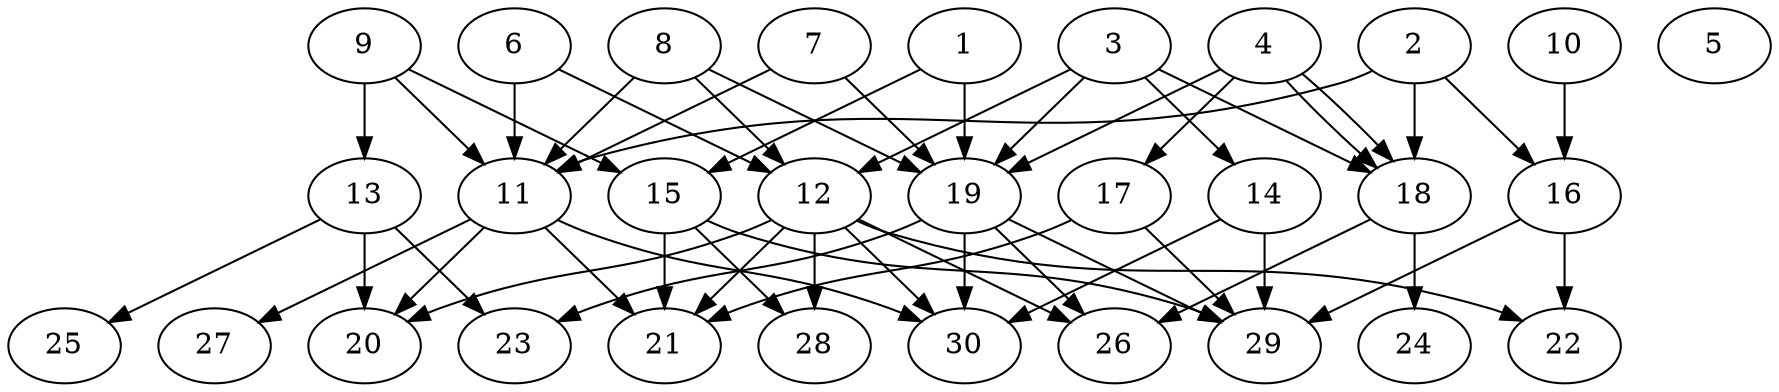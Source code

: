 // DAG automatically generated by daggen at Thu Oct  3 14:04:19 2019
// ./daggen --dot -n 30 --ccr 0.4 --fat 0.7 --regular 0.7 --density 0.5 --mindata 5242880 --maxdata 52428800 
digraph G {
  1 [size="30228480", alpha="0.03", expect_size="12091392"] 
  1 -> 15 [size ="12091392"]
  1 -> 19 [size ="12091392"]
  2 [size="54174720", alpha="0.04", expect_size="21669888"] 
  2 -> 11 [size ="21669888"]
  2 -> 16 [size ="21669888"]
  2 -> 18 [size ="21669888"]
  3 [size="27025920", alpha="0.07", expect_size="10810368"] 
  3 -> 12 [size ="10810368"]
  3 -> 14 [size ="10810368"]
  3 -> 18 [size ="10810368"]
  3 -> 19 [size ="10810368"]
  4 [size="52290560", alpha="0.03", expect_size="20916224"] 
  4 -> 17 [size ="20916224"]
  4 -> 18 [size ="20916224"]
  4 -> 18 [size ="20916224"]
  4 -> 19 [size ="20916224"]
  5 [size="21335040", alpha="0.15", expect_size="8534016"] 
  6 [size="125847040", alpha="0.05", expect_size="50338816"] 
  6 -> 11 [size ="50338816"]
  6 -> 12 [size ="50338816"]
  7 [size="36956160", alpha="0.06", expect_size="14782464"] 
  7 -> 11 [size ="14782464"]
  7 -> 19 [size ="14782464"]
  8 [size="90895360", alpha="0.07", expect_size="36358144"] 
  8 -> 11 [size ="36358144"]
  8 -> 12 [size ="36358144"]
  8 -> 19 [size ="36358144"]
  9 [size="63426560", alpha="0.11", expect_size="25370624"] 
  9 -> 11 [size ="25370624"]
  9 -> 13 [size ="25370624"]
  9 -> 15 [size ="25370624"]
  10 [size="110438400", alpha="0.18", expect_size="44175360"] 
  10 -> 16 [size ="44175360"]
  11 [size="109191680", alpha="0.15", expect_size="43676672"] 
  11 -> 20 [size ="43676672"]
  11 -> 21 [size ="43676672"]
  11 -> 27 [size ="43676672"]
  11 -> 30 [size ="43676672"]
  12 [size="124426240", alpha="0.01", expect_size="49770496"] 
  12 -> 20 [size ="49770496"]
  12 -> 21 [size ="49770496"]
  12 -> 22 [size ="49770496"]
  12 -> 26 [size ="49770496"]
  12 -> 28 [size ="49770496"]
  12 -> 30 [size ="49770496"]
  13 [size="31068160", alpha="0.15", expect_size="12427264"] 
  13 -> 20 [size ="12427264"]
  13 -> 23 [size ="12427264"]
  13 -> 25 [size ="12427264"]
  14 [size="69657600", alpha="0.07", expect_size="27863040"] 
  14 -> 29 [size ="27863040"]
  14 -> 30 [size ="27863040"]
  15 [size="84938240", alpha="0.09", expect_size="33975296"] 
  15 -> 21 [size ="33975296"]
  15 -> 28 [size ="33975296"]
  15 -> 29 [size ="33975296"]
  16 [size="55672320", alpha="0.18", expect_size="22268928"] 
  16 -> 22 [size ="22268928"]
  16 -> 29 [size ="22268928"]
  17 [size="86812160", alpha="0.03", expect_size="34724864"] 
  17 -> 21 [size ="34724864"]
  17 -> 29 [size ="34724864"]
  18 [size="122649600", alpha="0.09", expect_size="49059840"] 
  18 -> 24 [size ="49059840"]
  18 -> 26 [size ="49059840"]
  19 [size="43758080", alpha="0.19", expect_size="17503232"] 
  19 -> 23 [size ="17503232"]
  19 -> 26 [size ="17503232"]
  19 -> 29 [size ="17503232"]
  19 -> 30 [size ="17503232"]
  20 [size="108971520", alpha="0.19", expect_size="43588608"] 
  21 [size="96117760", alpha="0.03", expect_size="38447104"] 
  22 [size="65635840", alpha="0.13", expect_size="26254336"] 
  23 [size="69457920", alpha="0.06", expect_size="27783168"] 
  24 [size="39147520", alpha="0.06", expect_size="15659008"] 
  25 [size="82841600", alpha="0.07", expect_size="33136640"] 
  26 [size="16903680", alpha="0.07", expect_size="6761472"] 
  27 [size="123466240", alpha="0.11", expect_size="49386496"] 
  28 [size="24775680", alpha="0.08", expect_size="9910272"] 
  29 [size="77647360", alpha="0.14", expect_size="31058944"] 
  30 [size="69440000", alpha="0.17", expect_size="27776000"] 
}

